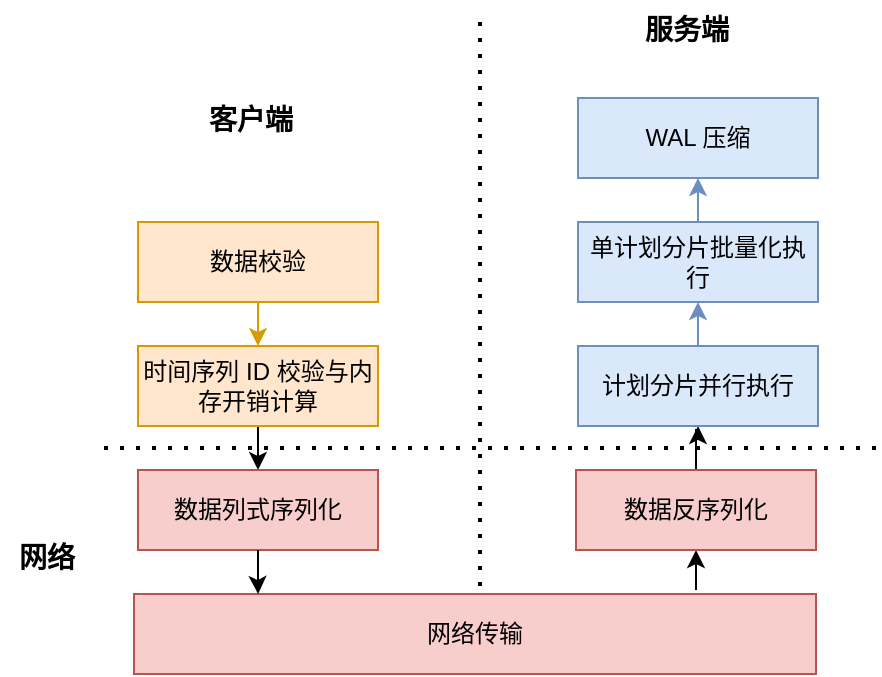 <mxfile version="23.1.5" type="device">
  <diagram name="第 1 页" id="IBd76sF2efVBAOW8gh_E">
    <mxGraphModel dx="1025" dy="854" grid="0" gridSize="10" guides="1" tooltips="1" connect="1" arrows="1" fold="1" page="1" pageScale="1" pageWidth="450" pageHeight="380" math="0" shadow="0">
      <root>
        <mxCell id="0" />
        <mxCell id="1" parent="0" />
        <mxCell id="JLIReiTx74UWy7z2iRhA-12" style="edgeStyle=orthogonalEdgeStyle;rounded=0;orthogonalLoop=1;jettySize=auto;html=1;entryX=0.5;entryY=0;entryDx=0;entryDy=0;fillColor=#ffe6cc;strokeColor=#d79b00;" parent="1" source="JLIReiTx74UWy7z2iRhA-3" target="JLIReiTx74UWy7z2iRhA-5" edge="1">
          <mxGeometry relative="1" as="geometry" />
        </mxCell>
        <mxCell id="JLIReiTx74UWy7z2iRhA-3" value="数据校验" style="rounded=0;whiteSpace=wrap;html=1;fillColor=#ffe6cc;strokeColor=#d79b00;" parent="1" vertex="1">
          <mxGeometry x="75" y="122" width="120" height="40" as="geometry" />
        </mxCell>
        <mxCell id="JLIReiTx74UWy7z2iRhA-13" style="edgeStyle=orthogonalEdgeStyle;rounded=0;orthogonalLoop=1;jettySize=auto;html=1;" parent="1" source="JLIReiTx74UWy7z2iRhA-5" target="JLIReiTx74UWy7z2iRhA-6" edge="1">
          <mxGeometry relative="1" as="geometry" />
        </mxCell>
        <mxCell id="JLIReiTx74UWy7z2iRhA-5" value="时间序列 ID 校验与内存开销计算" style="rounded=0;whiteSpace=wrap;html=1;fillColor=#ffe6cc;strokeColor=#d79b00;" parent="1" vertex="1">
          <mxGeometry x="75" y="184" width="120" height="40" as="geometry" />
        </mxCell>
        <mxCell id="JLIReiTx74UWy7z2iRhA-6" value="数据列式序列化" style="rounded=0;whiteSpace=wrap;html=1;fillColor=#f8cecc;strokeColor=#b85450;" parent="1" vertex="1">
          <mxGeometry x="75" y="246" width="120" height="40" as="geometry" />
        </mxCell>
        <mxCell id="JLIReiTx74UWy7z2iRhA-7" value="网络传输" style="rounded=0;whiteSpace=wrap;html=1;fillColor=#f8cecc;strokeColor=#b85450;" parent="1" vertex="1">
          <mxGeometry x="73" y="308" width="341" height="40" as="geometry" />
        </mxCell>
        <mxCell id="JLIReiTx74UWy7z2iRhA-17" style="edgeStyle=orthogonalEdgeStyle;rounded=0;orthogonalLoop=1;jettySize=auto;html=1;startArrow=classic;startFill=1;endArrow=none;endFill=0;" parent="1" source="JLIReiTx74UWy7z2iRhA-8" edge="1">
          <mxGeometry relative="1" as="geometry">
            <mxPoint x="354" y="306" as="targetPoint" />
          </mxGeometry>
        </mxCell>
        <mxCell id="JLIReiTx74UWy7z2iRhA-19" style="edgeStyle=orthogonalEdgeStyle;rounded=0;orthogonalLoop=1;jettySize=auto;html=1;" parent="1" source="JLIReiTx74UWy7z2iRhA-8" target="JLIReiTx74UWy7z2iRhA-9" edge="1">
          <mxGeometry relative="1" as="geometry" />
        </mxCell>
        <mxCell id="JLIReiTx74UWy7z2iRhA-8" value="数据反序列化" style="rounded=0;whiteSpace=wrap;html=1;fillColor=#f8cecc;strokeColor=#b85450;" parent="1" vertex="1">
          <mxGeometry x="294" y="246" width="120" height="40" as="geometry" />
        </mxCell>
        <mxCell id="JLIReiTx74UWy7z2iRhA-20" style="edgeStyle=orthogonalEdgeStyle;rounded=0;orthogonalLoop=1;jettySize=auto;html=1;entryX=0.5;entryY=1;entryDx=0;entryDy=0;fillColor=#dae8fc;strokeColor=#6c8ebf;" parent="1" source="JLIReiTx74UWy7z2iRhA-9" target="JLIReiTx74UWy7z2iRhA-10" edge="1">
          <mxGeometry relative="1" as="geometry" />
        </mxCell>
        <mxCell id="JLIReiTx74UWy7z2iRhA-9" value="计划分片并行执行" style="rounded=0;whiteSpace=wrap;html=1;fillColor=#dae8fc;strokeColor=#6c8ebf;" parent="1" vertex="1">
          <mxGeometry x="295" y="184" width="120" height="40" as="geometry" />
        </mxCell>
        <mxCell id="JLIReiTx74UWy7z2iRhA-21" style="edgeStyle=orthogonalEdgeStyle;rounded=0;orthogonalLoop=1;jettySize=auto;html=1;fillColor=#dae8fc;strokeColor=#6c8ebf;" parent="1" source="JLIReiTx74UWy7z2iRhA-10" target="JLIReiTx74UWy7z2iRhA-11" edge="1">
          <mxGeometry relative="1" as="geometry" />
        </mxCell>
        <mxCell id="JLIReiTx74UWy7z2iRhA-10" value="单计划分片批量化执行" style="rounded=0;whiteSpace=wrap;html=1;fillColor=#dae8fc;strokeColor=#6c8ebf;" parent="1" vertex="1">
          <mxGeometry x="295" y="122" width="120" height="40" as="geometry" />
        </mxCell>
        <mxCell id="JLIReiTx74UWy7z2iRhA-11" value="WAL 压缩" style="rounded=0;whiteSpace=wrap;html=1;fillColor=#dae8fc;strokeColor=#6c8ebf;" parent="1" vertex="1">
          <mxGeometry x="295" y="60" width="120" height="40" as="geometry" />
        </mxCell>
        <mxCell id="JLIReiTx74UWy7z2iRhA-15" style="edgeStyle=orthogonalEdgeStyle;rounded=0;orthogonalLoop=1;jettySize=auto;html=1;entryX=0.182;entryY=0;entryDx=0;entryDy=0;entryPerimeter=0;" parent="1" source="JLIReiTx74UWy7z2iRhA-6" target="JLIReiTx74UWy7z2iRhA-7" edge="1">
          <mxGeometry relative="1" as="geometry" />
        </mxCell>
        <mxCell id="Q0dczXs6nRvizrDbyojv-1" value="" style="endArrow=none;dashed=1;html=1;dashPattern=1 3;strokeWidth=2;rounded=0;" edge="1" parent="1">
          <mxGeometry width="50" height="50" relative="1" as="geometry">
            <mxPoint x="58" y="235" as="sourcePoint" />
            <mxPoint x="444" y="235" as="targetPoint" />
          </mxGeometry>
        </mxCell>
        <mxCell id="Q0dczXs6nRvizrDbyojv-2" value="" style="endArrow=none;dashed=1;html=1;dashPattern=1 3;strokeWidth=2;rounded=0;" edge="1" parent="1">
          <mxGeometry width="50" height="50" relative="1" as="geometry">
            <mxPoint x="246" y="22" as="sourcePoint" />
            <mxPoint x="246" y="306" as="targetPoint" />
          </mxGeometry>
        </mxCell>
        <mxCell id="Q0dczXs6nRvizrDbyojv-3" value="&lt;font style=&quot;font-size: 14px;&quot;&gt;&lt;b&gt;客户端&lt;/b&gt;&lt;/font&gt;" style="text;html=1;align=center;verticalAlign=middle;resizable=0;points=[];autosize=1;strokeColor=none;fillColor=none;" vertex="1" parent="1">
          <mxGeometry x="101" y="56" width="60" height="29" as="geometry" />
        </mxCell>
        <mxCell id="Q0dczXs6nRvizrDbyojv-4" value="&lt;font style=&quot;font-size: 14px;&quot;&gt;&lt;b&gt;网络&lt;/b&gt;&lt;/font&gt;" style="text;html=1;align=center;verticalAlign=middle;resizable=0;points=[];autosize=1;strokeColor=none;fillColor=none;" vertex="1" parent="1">
          <mxGeometry x="6" y="275" width="46" height="29" as="geometry" />
        </mxCell>
        <mxCell id="Q0dczXs6nRvizrDbyojv-5" value="&lt;font style=&quot;font-size: 14px;&quot;&gt;&lt;b&gt;服务端&lt;/b&gt;&lt;/font&gt;" style="text;html=1;align=center;verticalAlign=middle;resizable=0;points=[];autosize=1;strokeColor=none;fillColor=none;" vertex="1" parent="1">
          <mxGeometry x="319" y="11" width="60" height="29" as="geometry" />
        </mxCell>
      </root>
    </mxGraphModel>
  </diagram>
</mxfile>
